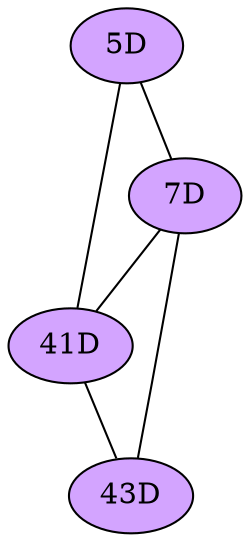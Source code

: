 // The Round Table
graph {
	"5D" [fillcolor="#D3A4FF" style=radial]
	"7D" [fillcolor="#D3A4FF" style=radial]
	"5D" -- "7D" [penwidth=1]
	"5D" [fillcolor="#D3A4FF" style=radial]
	"41D" [fillcolor="#D3A4FF" style=radial]
	"5D" -- "41D" [penwidth=1]
	"7D" [fillcolor="#D3A4FF" style=radial]
	"41D" [fillcolor="#D3A4FF" style=radial]
	"7D" -- "41D" [penwidth=1]
	"7D" [fillcolor="#D3A4FF" style=radial]
	"43D" [fillcolor="#D3A4FF" style=radial]
	"7D" -- "43D" [penwidth=1]
	"41D" [fillcolor="#D3A4FF" style=radial]
	"43D" [fillcolor="#D3A4FF" style=radial]
	"41D" -- "43D" [penwidth=1]
}

